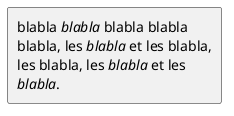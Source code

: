 {
  "sha1": "rhosrvz62fgu9f2m8q5w0xdhozw05fc",
  "insertion": {
    "when": "2024-06-04T17:28:43.832Z",
    "url": "https://forum.plantuml.net/17019/prevent-wrap-for-comma-dot-etc",
    "user": "plantuml@gmail.com"
  }
}
@startuml

set separator none

skinparam {
  wrapWidth 200
  maxMessageSize 100
}

rectangle "blabla //blabla// blabla blabla blabla, les //blabla// et les blabla, les blabla, les //blabla// et les //blabla//."
@enduml
